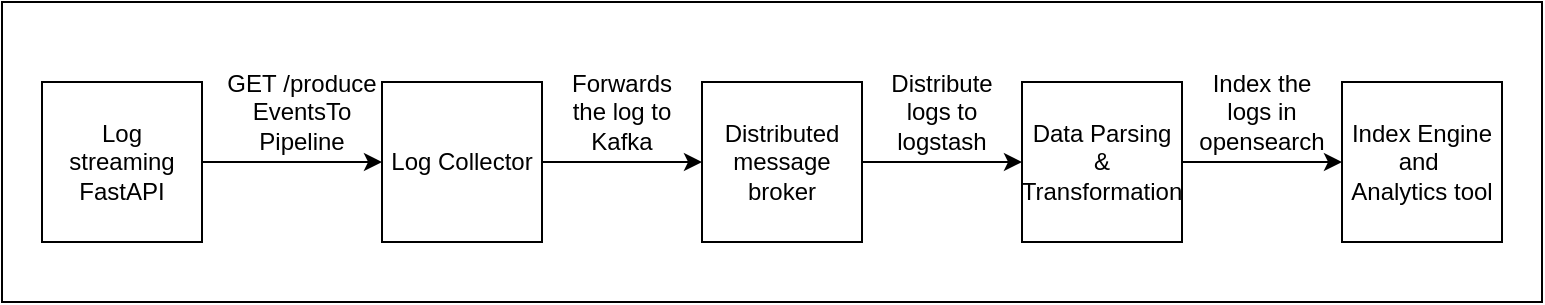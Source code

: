<mxfile version="24.2.8" type="device">
  <diagram name="Page-1" id="x3MVRbZUFKv3_ztADclW">
    <mxGraphModel dx="794" dy="420" grid="1" gridSize="10" guides="1" tooltips="1" connect="1" arrows="1" fold="1" page="1" pageScale="1" pageWidth="850" pageHeight="1100" math="0" shadow="0">
      <root>
        <mxCell id="0" />
        <mxCell id="1" parent="0" />
        <mxCell id="X_i3Bkn0n6tX7ax091BY-1" value="" style="rounded=0;whiteSpace=wrap;html=1;" vertex="1" parent="1">
          <mxGeometry x="60" y="170" width="770" height="150" as="geometry" />
        </mxCell>
        <mxCell id="X_i3Bkn0n6tX7ax091BY-36" value="" style="edgeStyle=orthogonalEdgeStyle;rounded=0;orthogonalLoop=1;jettySize=auto;html=1;" edge="1" parent="1" source="X_i3Bkn0n6tX7ax091BY-3" target="X_i3Bkn0n6tX7ax091BY-6">
          <mxGeometry relative="1" as="geometry" />
        </mxCell>
        <mxCell id="X_i3Bkn0n6tX7ax091BY-3" value="" style="whiteSpace=wrap;html=1;aspect=fixed;" vertex="1" parent="1">
          <mxGeometry x="80" y="210" width="80" height="80" as="geometry" />
        </mxCell>
        <mxCell id="X_i3Bkn0n6tX7ax091BY-4" value="Log streaming&lt;div&gt;FastAPI&lt;/div&gt;" style="text;html=1;align=center;verticalAlign=middle;whiteSpace=wrap;rounded=0;" vertex="1" parent="1">
          <mxGeometry x="90" y="225" width="60" height="50" as="geometry" />
        </mxCell>
        <mxCell id="X_i3Bkn0n6tX7ax091BY-12" value="" style="edgeStyle=orthogonalEdgeStyle;rounded=0;orthogonalLoop=1;jettySize=auto;html=1;" edge="1" parent="1" source="X_i3Bkn0n6tX7ax091BY-6" target="X_i3Bkn0n6tX7ax091BY-7">
          <mxGeometry relative="1" as="geometry" />
        </mxCell>
        <mxCell id="X_i3Bkn0n6tX7ax091BY-6" value="Log Collector" style="whiteSpace=wrap;html=1;aspect=fixed;" vertex="1" parent="1">
          <mxGeometry x="250" y="210" width="80" height="80" as="geometry" />
        </mxCell>
        <mxCell id="X_i3Bkn0n6tX7ax091BY-15" value="" style="edgeStyle=orthogonalEdgeStyle;rounded=0;orthogonalLoop=1;jettySize=auto;html=1;" edge="1" parent="1" source="X_i3Bkn0n6tX7ax091BY-7" target="X_i3Bkn0n6tX7ax091BY-8">
          <mxGeometry relative="1" as="geometry" />
        </mxCell>
        <mxCell id="X_i3Bkn0n6tX7ax091BY-7" value="Distributed message broker" style="whiteSpace=wrap;html=1;aspect=fixed;" vertex="1" parent="1">
          <mxGeometry x="410" y="210" width="80" height="80" as="geometry" />
        </mxCell>
        <mxCell id="X_i3Bkn0n6tX7ax091BY-19" value="" style="edgeStyle=orthogonalEdgeStyle;rounded=0;orthogonalLoop=1;jettySize=auto;html=1;" edge="1" parent="1" source="X_i3Bkn0n6tX7ax091BY-8" target="X_i3Bkn0n6tX7ax091BY-18">
          <mxGeometry relative="1" as="geometry" />
        </mxCell>
        <mxCell id="X_i3Bkn0n6tX7ax091BY-8" value="Data Parsing &amp;amp; Transformation" style="whiteSpace=wrap;html=1;aspect=fixed;" vertex="1" parent="1">
          <mxGeometry x="570" y="210" width="80" height="80" as="geometry" />
        </mxCell>
        <mxCell id="X_i3Bkn0n6tX7ax091BY-10" value="GET&amp;nbsp;/produce&lt;div&gt;EventsTo&lt;/div&gt;&lt;div&gt;Pipeline&lt;/div&gt;" style="text;html=1;align=center;verticalAlign=middle;whiteSpace=wrap;rounded=0;" vertex="1" parent="1">
          <mxGeometry x="180" y="185" width="60" height="80" as="geometry" />
        </mxCell>
        <mxCell id="X_i3Bkn0n6tX7ax091BY-13" value="Forwards the log to Kafka" style="text;html=1;align=center;verticalAlign=middle;whiteSpace=wrap;rounded=0;" vertex="1" parent="1">
          <mxGeometry x="340" y="210" width="60" height="30" as="geometry" />
        </mxCell>
        <mxCell id="X_i3Bkn0n6tX7ax091BY-17" value="Distribute logs to logstash" style="text;html=1;align=center;verticalAlign=middle;whiteSpace=wrap;rounded=0;" vertex="1" parent="1">
          <mxGeometry x="500" y="210" width="60" height="30" as="geometry" />
        </mxCell>
        <mxCell id="X_i3Bkn0n6tX7ax091BY-18" value="Index Engine and&amp;nbsp;&lt;div&gt;Analytics tool&lt;/div&gt;" style="whiteSpace=wrap;html=1;aspect=fixed;" vertex="1" parent="1">
          <mxGeometry x="730" y="210" width="80" height="80" as="geometry" />
        </mxCell>
        <mxCell id="X_i3Bkn0n6tX7ax091BY-20" value="Index the logs in opensearch" style="text;html=1;align=center;verticalAlign=middle;whiteSpace=wrap;rounded=0;" vertex="1" parent="1">
          <mxGeometry x="660" y="210" width="60" height="30" as="geometry" />
        </mxCell>
      </root>
    </mxGraphModel>
  </diagram>
</mxfile>
